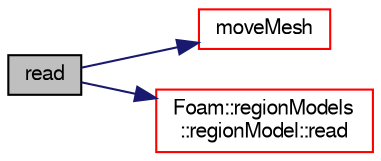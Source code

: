 digraph "read"
{
  bgcolor="transparent";
  edge [fontname="FreeSans",fontsize="10",labelfontname="FreeSans",labelfontsize="10"];
  node [fontname="FreeSans",fontsize="10",shape=record];
  rankdir="LR";
  Node61 [label="read",height=0.2,width=0.4,color="black", fillcolor="grey75", style="filled", fontcolor="black"];
  Node61 -> Node62 [color="midnightblue",fontsize="10",style="solid",fontname="FreeSans"];
  Node62 [label="moveMesh",height=0.2,width=0.4,color="red",URL="$a29002.html#a0a91c4b420000422e4467d50e2baf2e1",tooltip="Move mesh points according to change in cell volumes. "];
  Node61 -> Node71 [color="midnightblue",fontsize="10",style="solid",fontname="FreeSans"];
  Node71 [label="Foam::regionModels\l::regionModel::read",height=0.2,width=0.4,color="red",URL="$a28998.html#af816873151ddb0126e98bb2f914d8ed5",tooltip="Read control parameters from dictionary. "];
}
